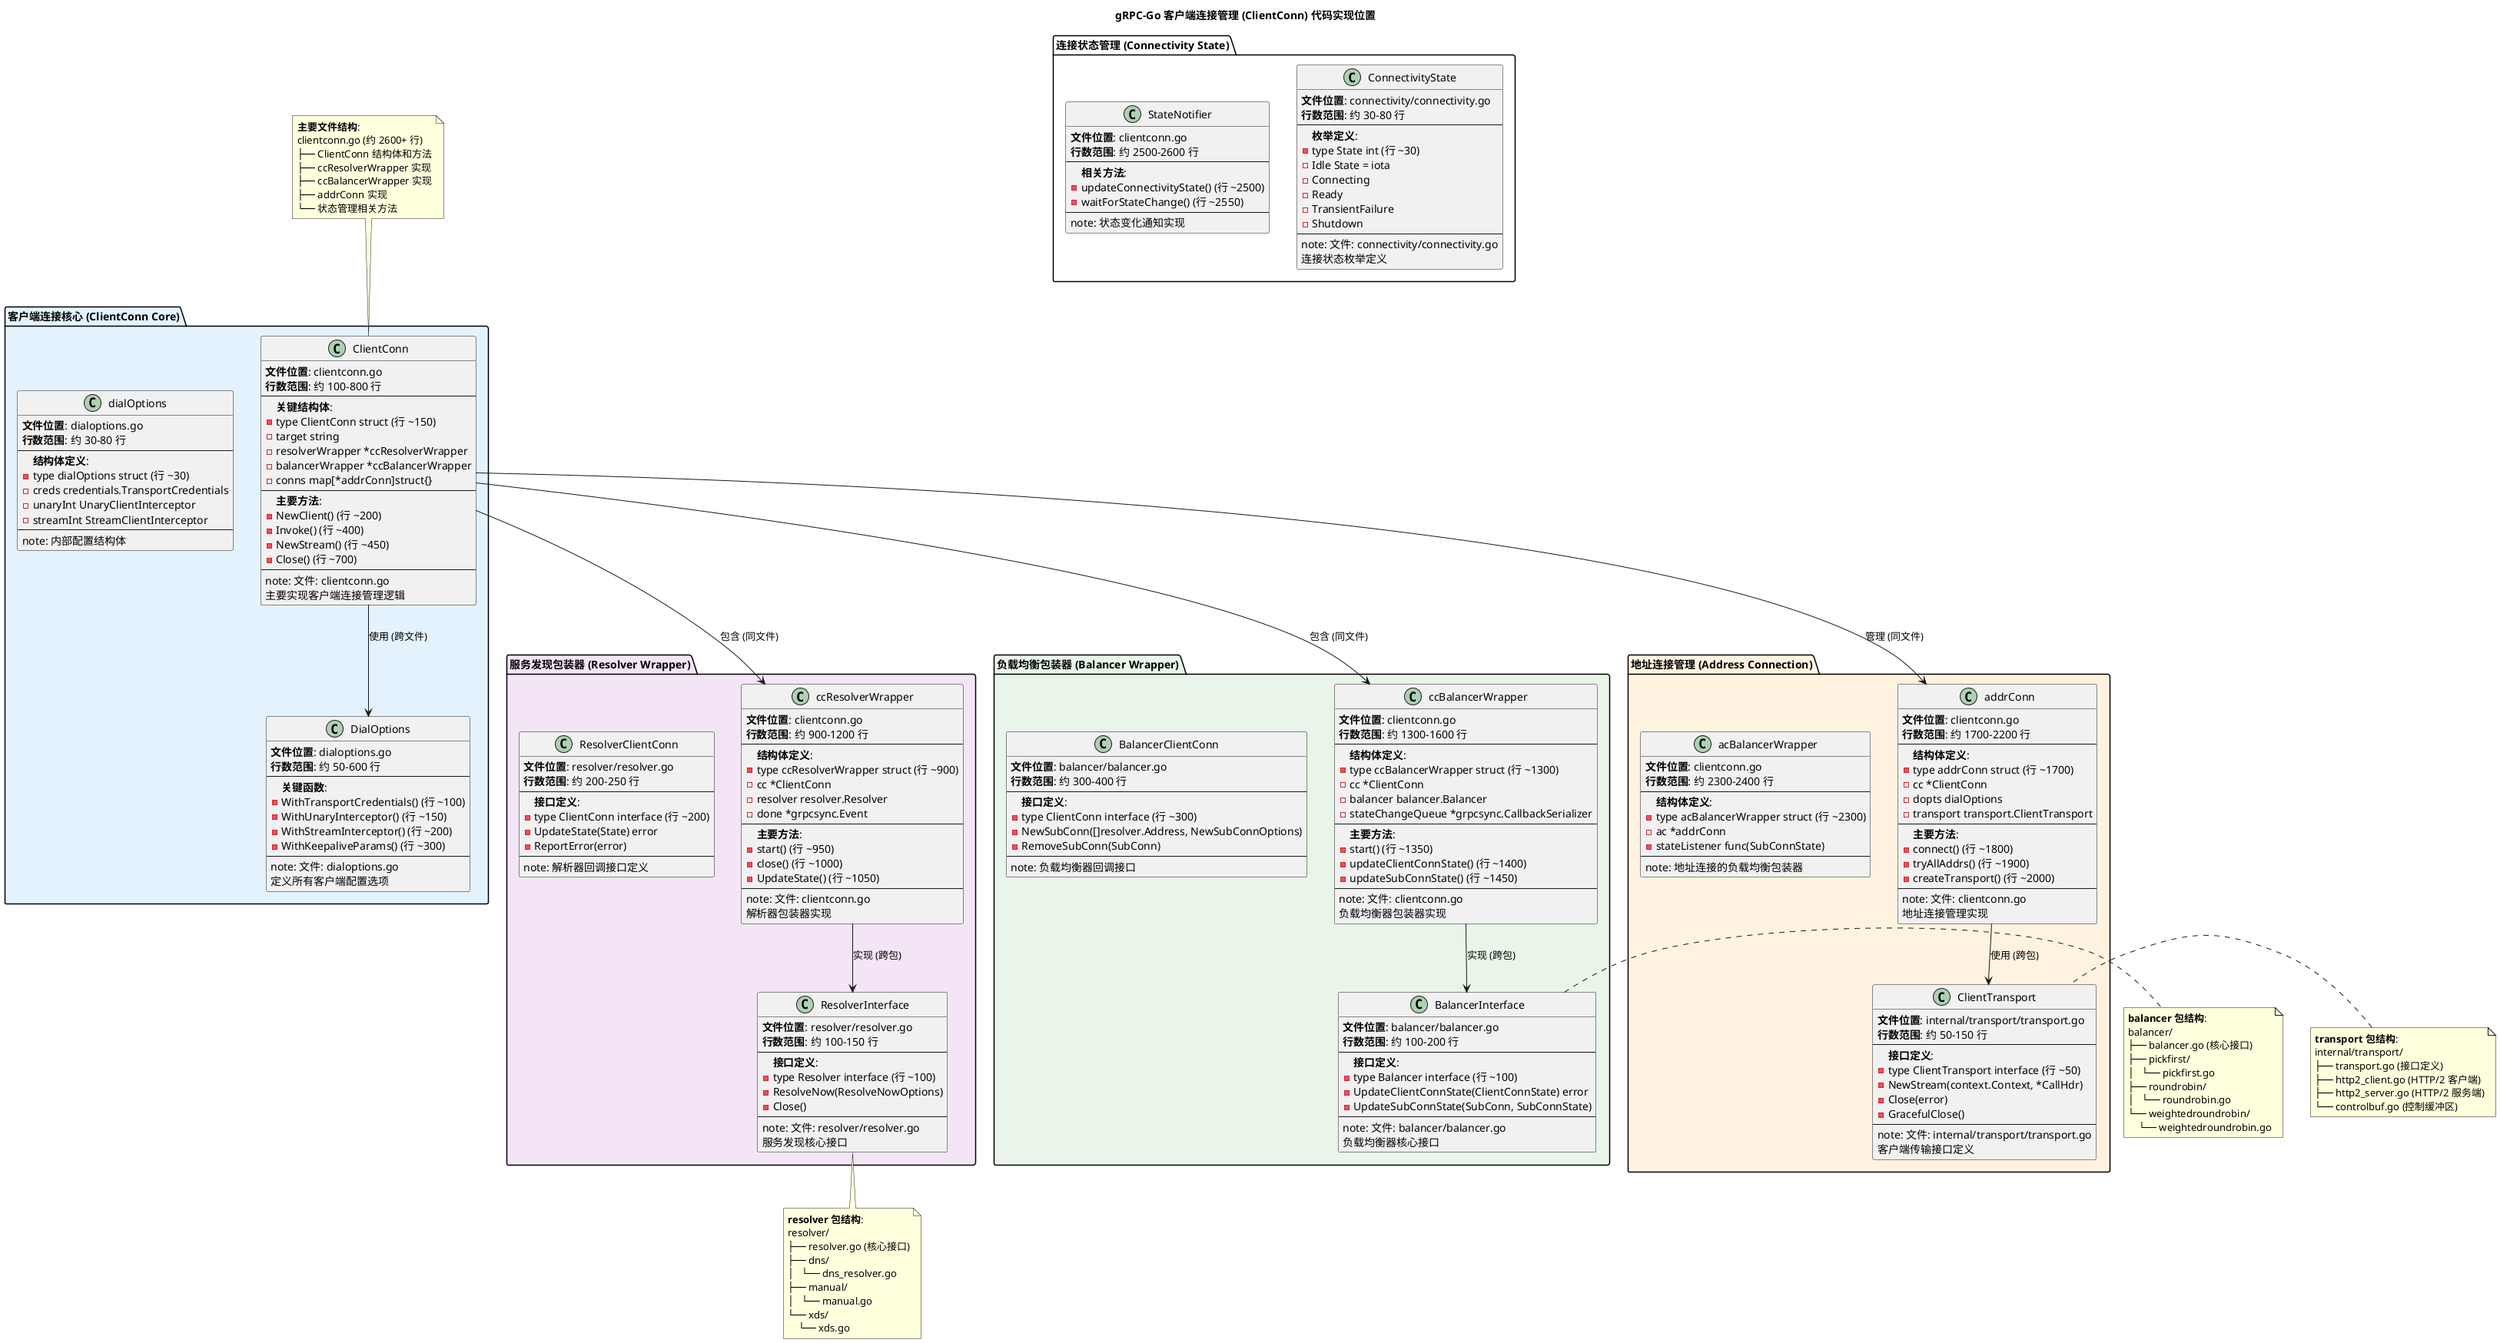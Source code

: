 @startuml 客户端连接管理代码位置图

!define RECTANGLE class

title gRPC-Go 客户端连接管理 (ClientConn) 代码实现位置

' 定义颜色主题
!define CLIENT_COLOR #E3F2FD
!define RESOLVER_COLOR #F3E5F5
!define BALANCER_COLOR #E8F5E8
!define TRANSPORT_COLOR #FFF3E0

package "客户端连接核心 (ClientConn Core)" CLIENT_COLOR {
    RECTANGLE ClientConn {
        **文件位置**: clientconn.go
        **行数范围**: 约 100-800 行
        --
        **关键结构体**:
        - type ClientConn struct (行 ~150)
        - target string
        - resolverWrapper *ccResolverWrapper
        - balancerWrapper *ccBalancerWrapper
        - conns map[*addrConn]struct{}
        --
        **主要方法**:
        - NewClient() (行 ~200)
        - Invoke() (行 ~400)
        - NewStream() (行 ~450)
        - Close() (行 ~700)
        --
        note: 文件: clientconn.go\n主要实现客户端连接管理逻辑
    }
    
    RECTANGLE DialOptions {
        **文件位置**: dialoptions.go
        **行数范围**: 约 50-600 行
        --
        **关键函数**:
        - WithTransportCredentials() (行 ~100)
        - WithUnaryInterceptor() (行 ~150)
        - WithStreamInterceptor() (行 ~200)
        - WithKeepaliveParams() (行 ~300)
        --
        note: 文件: dialoptions.go\n定义所有客户端配置选项
    }
    
    RECTANGLE dialOptions {
        **文件位置**: dialoptions.go
        **行数范围**: 约 30-80 行
        --
        **结构体定义**:
        - type dialOptions struct (行 ~30)
        - creds credentials.TransportCredentials
        - unaryInt UnaryClientInterceptor
        - streamInt StreamClientInterceptor
        --
        note: 内部配置结构体
    }
}

package "服务发现包装器 (Resolver Wrapper)" RESOLVER_COLOR {
    RECTANGLE ccResolverWrapper {
        **文件位置**: clientconn.go
        **行数范围**: 约 900-1200 行
        --
        **结构体定义**:
        - type ccResolverWrapper struct (行 ~900)
        - cc *ClientConn
        - resolver resolver.Resolver
        - done *grpcsync.Event
        --
        **主要方法**:
        - start() (行 ~950)
        - close() (行 ~1000)
        - UpdateState() (行 ~1050)
        --
        note: 文件: clientconn.go\n解析器包装器实现
    }
    
    RECTANGLE ResolverInterface {
        **文件位置**: resolver/resolver.go
        **行数范围**: 约 100-150 行
        --
        **接口定义**:
        - type Resolver interface (行 ~100)
        - ResolveNow(ResolveNowOptions)
        - Close()
        --
        note: 文件: resolver/resolver.go\n服务发现核心接口
    }
    
    RECTANGLE ResolverClientConn {
        **文件位置**: resolver/resolver.go
        **行数范围**: 约 200-250 行
        --
        **接口定义**:
        - type ClientConn interface (行 ~200)
        - UpdateState(State) error
        - ReportError(error)
        --
        note: 解析器回调接口定义
    }
}

package "负载均衡包装器 (Balancer Wrapper)" BALANCER_COLOR {
    RECTANGLE ccBalancerWrapper {
        **文件位置**: clientconn.go
        **行数范围**: 约 1300-1600 行
        --
        **结构体定义**:
        - type ccBalancerWrapper struct (行 ~1300)
        - cc *ClientConn
        - balancer balancer.Balancer
        - stateChangeQueue *grpcsync.CallbackSerializer
        --
        **主要方法**:
        - start() (行 ~1350)
        - updateClientConnState() (行 ~1400)
        - updateSubConnState() (行 ~1450)
        --
        note: 文件: clientconn.go\n负载均衡器包装器实现
    }
    
    RECTANGLE BalancerInterface {
        **文件位置**: balancer/balancer.go
        **行数范围**: 约 100-200 行
        --
        **接口定义**:
        - type Balancer interface (行 ~100)
        - UpdateClientConnState(ClientConnState) error
        - UpdateSubConnState(SubConn, SubConnState)
        --
        note: 文件: balancer/balancer.go\n负载均衡器核心接口
    }
    
    RECTANGLE BalancerClientConn {
        **文件位置**: balancer/balancer.go
        **行数范围**: 约 300-400 行
        --
        **接口定义**:
        - type ClientConn interface (行 ~300)
        - NewSubConn([]resolver.Address, NewSubConnOptions)
        - RemoveSubConn(SubConn)
        --
        note: 负载均衡器回调接口
    }
}

package "地址连接管理 (Address Connection)" TRANSPORT_COLOR {
    RECTANGLE addrConn {
        **文件位置**: clientconn.go
        **行数范围**: 约 1700-2200 行
        --
        **结构体定义**:
        - type addrConn struct (行 ~1700)
        - cc *ClientConn
        - dopts dialOptions
        - transport transport.ClientTransport
        --
        **主要方法**:
        - connect() (行 ~1800)
        - tryAllAddrs() (行 ~1900)
        - createTransport() (行 ~2000)
        --
        note: 文件: clientconn.go\n地址连接管理实现
    }
    
    RECTANGLE acBalancerWrapper {
        **文件位置**: clientconn.go
        **行数范围**: 约 2300-2400 行
        --
        **结构体定义**:
        - type acBalancerWrapper struct (行 ~2300)
        - ac *addrConn
        - stateListener func(SubConnState)
        --
        note: 地址连接的负载均衡包装器
    }
    
    RECTANGLE ClientTransport {
        **文件位置**: internal/transport/transport.go
        **行数范围**: 约 50-150 行
        --
        **接口定义**:
        - type ClientTransport interface (行 ~50)
        - NewStream(context.Context, *CallHdr)
        - Close(error)
        - GracefulClose()
        --
        note: 文件: internal/transport/transport.go\n客户端传输接口定义
    }
}

package "连接状态管理 (Connectivity State)" {
    RECTANGLE ConnectivityState {
        **文件位置**: connectivity/connectivity.go
        **行数范围**: 约 30-80 行
        --
        **枚举定义**:
        - type State int (行 ~30)
        - Idle State = iota
        - Connecting
        - Ready
        - TransientFailure
        - Shutdown
        --
        note: 文件: connectivity/connectivity.go\n连接状态枚举定义
    }
    
    RECTANGLE StateNotifier {
        **文件位置**: clientconn.go
        **行数范围**: 约 2500-2600 行
        --
        **相关方法**:
        - updateConnectivityState() (行 ~2500)
        - waitForStateChange() (行 ~2550)
        --
        note: 状态变化通知实现
    }
}

' 定义关系和文件依赖
ClientConn --> ccResolverWrapper : 包含 (同文件)
ClientConn --> ccBalancerWrapper : 包含 (同文件)
ClientConn --> addrConn : 管理 (同文件)
ClientConn --> DialOptions : 使用 (跨文件)

ccResolverWrapper --> ResolverInterface : 实现 (跨包)
ccBalancerWrapper --> BalancerInterface : 实现 (跨包)
addrConn --> ClientTransport : 使用 (跨包)

' 文件结构注释
note top of ClientConn
  **主要文件结构**:
  clientconn.go (约 2600+ 行)
  ├── ClientConn 结构体和方法
  ├── ccResolverWrapper 实现
  ├── ccBalancerWrapper 实现
  ├── addrConn 实现
  └── 状态管理相关方法
end note

note bottom of ResolverInterface
  **resolver 包结构**:
  resolver/
  ├── resolver.go (核心接口)
  ├── dns/
  │   └── dns_resolver.go
  ├── manual/
  │   └── manual.go
  └── xds/
      └── xds.go
end note

note right of BalancerInterface
  **balancer 包结构**:
  balancer/
  ├── balancer.go (核心接口)
  ├── pickfirst/
  │   └── pickfirst.go
  ├── roundrobin/
  │   └── roundrobin.go
  └── weightedroundrobin/
      └── weightedroundrobin.go
end note

note left of ClientTransport
  **transport 包结构**:
  internal/transport/
  ├── transport.go (接口定义)
  ├── http2_client.go (HTTP/2 客户端)
  ├── http2_server.go (HTTP/2 服务端)
  └── controlbuf.go (控制缓冲区)
end note

@enduml
